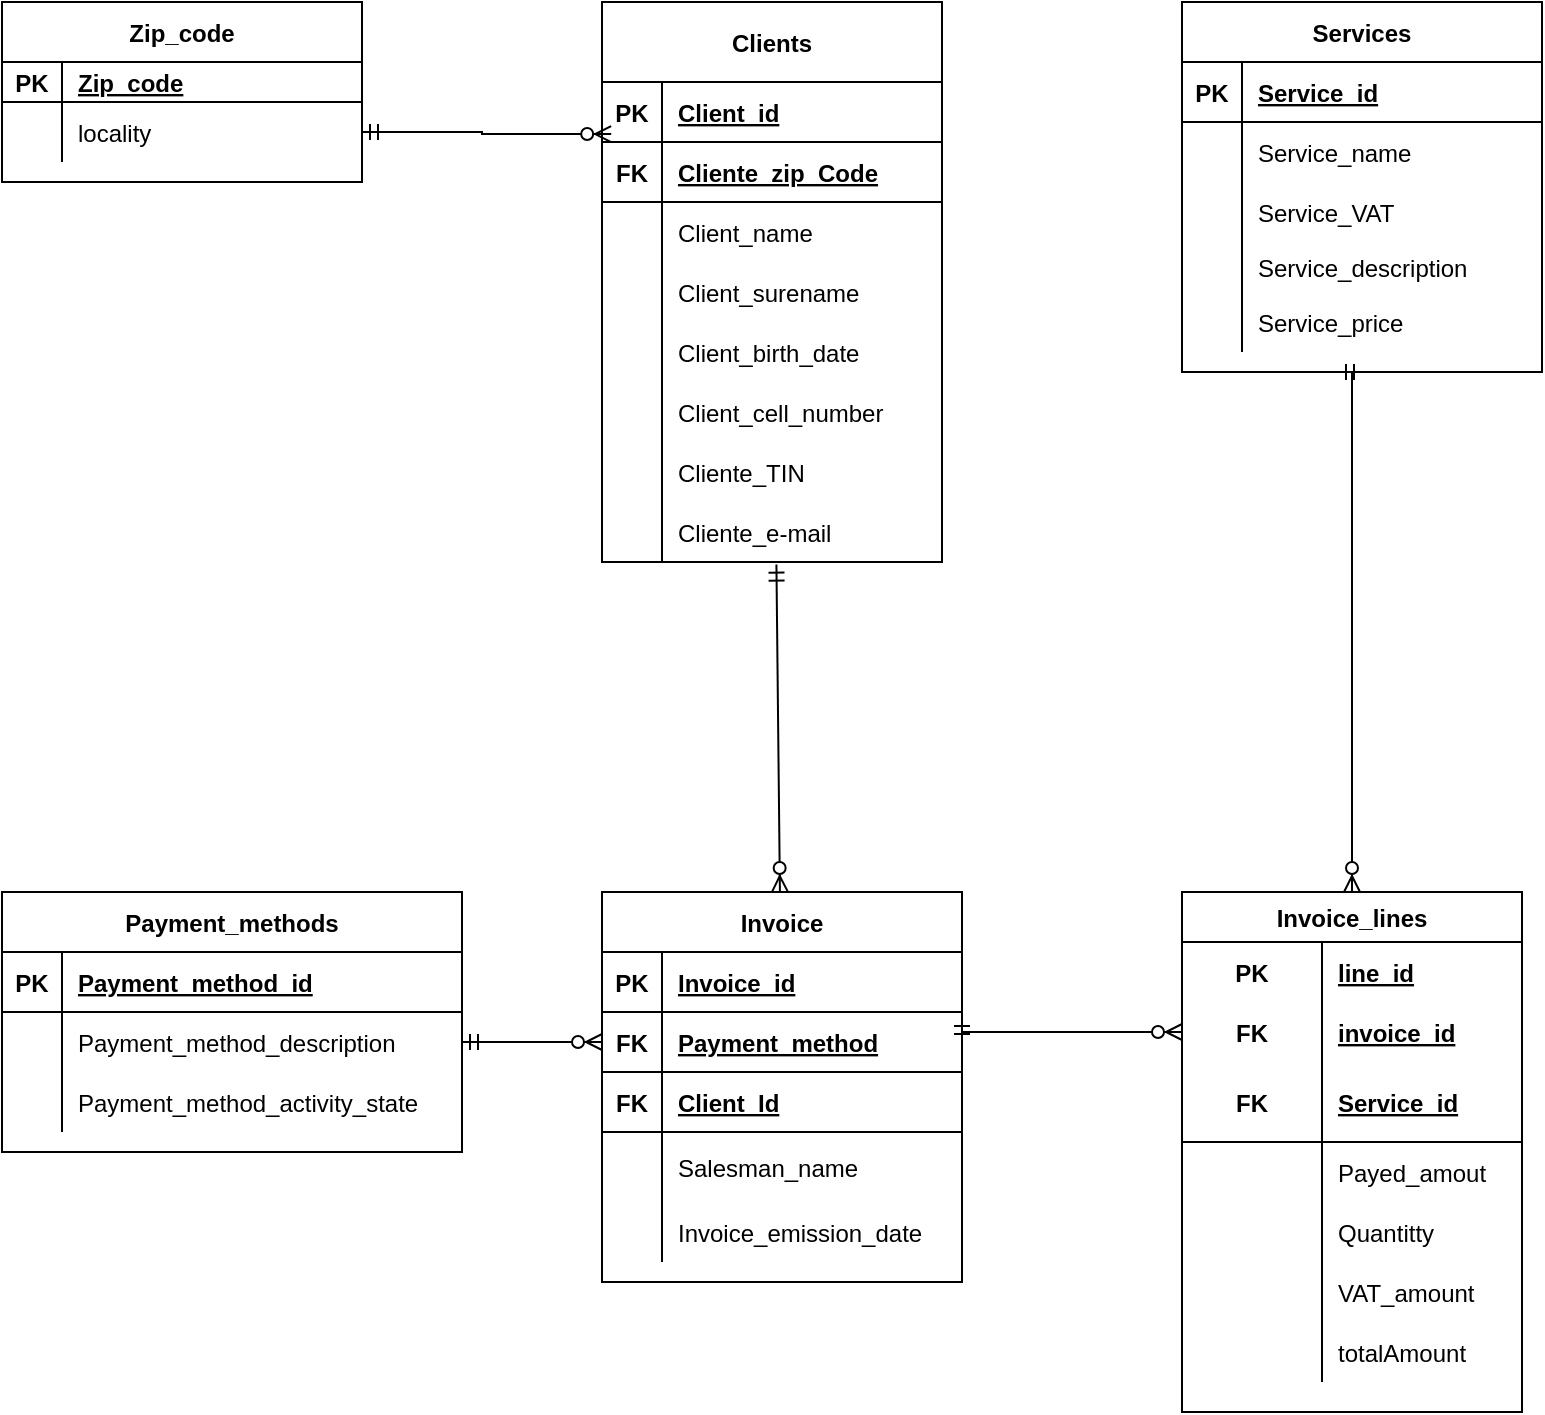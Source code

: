 <mxfile version="14.6.13" type="device"><diagram id="tO_nTmx-k1O7CQGjqqva" name="Page-1"><mxGraphModel dx="281" dy="1679" grid="1" gridSize="10" guides="1" tooltips="1" connect="1" arrows="1" fold="1" page="1" pageScale="1" pageWidth="827" pageHeight="1169" math="0" shadow="0"><root><mxCell id="0"/><mxCell id="1" parent="0"/><mxCell id="6o3teB17Q3w4qIQLG51Z-1" value="Clients" style="shape=table;startSize=40;container=1;collapsible=1;childLayout=tableLayout;fixedRows=1;rowLines=0;fontStyle=1;align=center;resizeLast=1;rounded=0;" parent="1" vertex="1"><mxGeometry x="1570" y="-280" width="170" height="280" as="geometry"/></mxCell><mxCell id="6o3teB17Q3w4qIQLG51Z-2" value="" style="shape=partialRectangle;collapsible=0;dropTarget=0;pointerEvents=0;fillColor=none;top=0;left=0;bottom=1;right=0;points=[[0,0.5],[1,0.5]];portConstraint=eastwest;rounded=1;" parent="6o3teB17Q3w4qIQLG51Z-1" vertex="1"><mxGeometry y="40" width="170" height="30" as="geometry"/></mxCell><mxCell id="6o3teB17Q3w4qIQLG51Z-3" value="PK" style="shape=partialRectangle;connectable=0;fillColor=none;top=0;left=0;bottom=0;right=0;fontStyle=1;overflow=hidden;rounded=1;" parent="6o3teB17Q3w4qIQLG51Z-2" vertex="1"><mxGeometry width="30" height="30" as="geometry"/></mxCell><mxCell id="6o3teB17Q3w4qIQLG51Z-4" value="Client_id" style="shape=partialRectangle;connectable=0;fillColor=none;top=0;left=0;bottom=0;right=0;align=left;spacingLeft=6;fontStyle=5;overflow=hidden;rounded=1;" parent="6o3teB17Q3w4qIQLG51Z-2" vertex="1"><mxGeometry x="30" width="140" height="30" as="geometry"/></mxCell><mxCell id="6o3teB17Q3w4qIQLG51Z-5" value="" style="shape=partialRectangle;collapsible=0;dropTarget=0;pointerEvents=0;fillColor=none;top=0;left=0;bottom=1;right=0;points=[[0,0.5],[1,0.5]];portConstraint=eastwest;rounded=1;" parent="6o3teB17Q3w4qIQLG51Z-1" vertex="1"><mxGeometry y="70" width="170" height="30" as="geometry"/></mxCell><mxCell id="6o3teB17Q3w4qIQLG51Z-6" value="FK" style="shape=partialRectangle;connectable=0;fillColor=none;top=0;left=0;bottom=0;right=0;fontStyle=1;overflow=hidden;rounded=1;" parent="6o3teB17Q3w4qIQLG51Z-5" vertex="1"><mxGeometry width="30" height="30" as="geometry"/></mxCell><mxCell id="6o3teB17Q3w4qIQLG51Z-7" value="Cliente_zip_Code" style="shape=partialRectangle;connectable=0;fillColor=none;top=0;left=0;bottom=0;right=0;align=left;spacingLeft=6;fontStyle=5;overflow=hidden;rounded=1;" parent="6o3teB17Q3w4qIQLG51Z-5" vertex="1"><mxGeometry x="30" width="140" height="30" as="geometry"/></mxCell><mxCell id="6o3teB17Q3w4qIQLG51Z-11" value="" style="shape=partialRectangle;collapsible=0;dropTarget=0;pointerEvents=0;fillColor=none;top=0;left=0;bottom=0;right=0;points=[[0,0.5],[1,0.5]];portConstraint=eastwest;rounded=1;" parent="6o3teB17Q3w4qIQLG51Z-1" vertex="1"><mxGeometry y="100" width="170" height="30" as="geometry"/></mxCell><mxCell id="6o3teB17Q3w4qIQLG51Z-12" value="" style="shape=partialRectangle;connectable=0;fillColor=none;top=0;left=0;bottom=0;right=0;editable=1;overflow=hidden;rounded=1;" parent="6o3teB17Q3w4qIQLG51Z-11" vertex="1"><mxGeometry width="30" height="30" as="geometry"/></mxCell><mxCell id="6o3teB17Q3w4qIQLG51Z-13" value="Client_name" style="shape=partialRectangle;connectable=0;fillColor=none;top=0;left=0;bottom=0;right=0;align=left;spacingLeft=6;overflow=hidden;rounded=1;" parent="6o3teB17Q3w4qIQLG51Z-11" vertex="1"><mxGeometry x="30" width="140" height="30" as="geometry"/></mxCell><mxCell id="6o3teB17Q3w4qIQLG51Z-45" value="" style="shape=partialRectangle;collapsible=0;dropTarget=0;pointerEvents=0;fillColor=none;top=0;left=0;bottom=0;right=0;points=[[0,0.5],[1,0.5]];portConstraint=eastwest;rounded=1;" parent="6o3teB17Q3w4qIQLG51Z-1" vertex="1"><mxGeometry y="130" width="170" height="30" as="geometry"/></mxCell><mxCell id="6o3teB17Q3w4qIQLG51Z-46" value="" style="shape=partialRectangle;connectable=0;fillColor=none;top=0;left=0;bottom=0;right=0;editable=1;overflow=hidden;rounded=1;" parent="6o3teB17Q3w4qIQLG51Z-45" vertex="1"><mxGeometry width="30" height="30" as="geometry"/></mxCell><mxCell id="6o3teB17Q3w4qIQLG51Z-47" value="Client_surename" style="shape=partialRectangle;connectable=0;fillColor=none;top=0;left=0;bottom=0;right=0;align=left;spacingLeft=6;overflow=hidden;rounded=1;" parent="6o3teB17Q3w4qIQLG51Z-45" vertex="1"><mxGeometry x="30" width="140" height="30" as="geometry"/></mxCell><mxCell id="6o3teB17Q3w4qIQLG51Z-14" value="" style="shape=partialRectangle;collapsible=0;dropTarget=0;pointerEvents=0;fillColor=none;top=0;left=0;bottom=0;right=0;points=[[0,0.5],[1,0.5]];portConstraint=eastwest;rounded=1;" parent="6o3teB17Q3w4qIQLG51Z-1" vertex="1"><mxGeometry y="160" width="170" height="30" as="geometry"/></mxCell><mxCell id="6o3teB17Q3w4qIQLG51Z-15" value="" style="shape=partialRectangle;connectable=0;fillColor=none;top=0;left=0;bottom=0;right=0;editable=1;overflow=hidden;rounded=1;" parent="6o3teB17Q3w4qIQLG51Z-14" vertex="1"><mxGeometry width="30" height="30" as="geometry"/></mxCell><mxCell id="6o3teB17Q3w4qIQLG51Z-16" value="Client_birth_date" style="shape=partialRectangle;connectable=0;fillColor=none;top=0;left=0;bottom=0;right=0;align=left;spacingLeft=6;overflow=hidden;rounded=1;" parent="6o3teB17Q3w4qIQLG51Z-14" vertex="1"><mxGeometry x="30" width="140" height="30" as="geometry"/></mxCell><mxCell id="6o3teB17Q3w4qIQLG51Z-17" value="" style="shape=partialRectangle;collapsible=0;dropTarget=0;pointerEvents=0;fillColor=none;top=0;left=0;bottom=0;right=0;points=[[0,0.5],[1,0.5]];portConstraint=eastwest;rounded=1;" parent="6o3teB17Q3w4qIQLG51Z-1" vertex="1"><mxGeometry y="190" width="170" height="30" as="geometry"/></mxCell><mxCell id="6o3teB17Q3w4qIQLG51Z-18" value="" style="shape=partialRectangle;connectable=0;fillColor=none;top=0;left=0;bottom=0;right=0;editable=1;overflow=hidden;rounded=1;" parent="6o3teB17Q3w4qIQLG51Z-17" vertex="1"><mxGeometry width="30" height="30" as="geometry"/></mxCell><mxCell id="6o3teB17Q3w4qIQLG51Z-19" value="Client_cell_number" style="shape=partialRectangle;connectable=0;fillColor=none;top=0;left=0;bottom=0;right=0;align=left;spacingLeft=6;overflow=hidden;rounded=1;" parent="6o3teB17Q3w4qIQLG51Z-17" vertex="1"><mxGeometry x="30" width="140" height="30" as="geometry"/></mxCell><mxCell id="6o3teB17Q3w4qIQLG51Z-20" value="" style="shape=partialRectangle;collapsible=0;dropTarget=0;pointerEvents=0;fillColor=none;top=0;left=0;bottom=0;right=0;points=[[0,0.5],[1,0.5]];portConstraint=eastwest;rounded=1;" parent="6o3teB17Q3w4qIQLG51Z-1" vertex="1"><mxGeometry y="220" width="170" height="30" as="geometry"/></mxCell><mxCell id="6o3teB17Q3w4qIQLG51Z-21" value="" style="shape=partialRectangle;connectable=0;fillColor=none;top=0;left=0;bottom=0;right=0;editable=1;overflow=hidden;rounded=1;" parent="6o3teB17Q3w4qIQLG51Z-20" vertex="1"><mxGeometry width="30" height="30" as="geometry"/></mxCell><mxCell id="6o3teB17Q3w4qIQLG51Z-22" value="Cliente_TIN" style="shape=partialRectangle;connectable=0;fillColor=none;top=0;left=0;bottom=0;right=0;align=left;spacingLeft=6;overflow=hidden;rounded=1;" parent="6o3teB17Q3w4qIQLG51Z-20" vertex="1"><mxGeometry x="30" width="140" height="30" as="geometry"/></mxCell><mxCell id="6o3teB17Q3w4qIQLG51Z-23" value="" style="shape=partialRectangle;collapsible=0;dropTarget=0;pointerEvents=0;fillColor=none;top=0;left=0;bottom=0;right=0;points=[[0,0.5],[1,0.5]];portConstraint=eastwest;rounded=1;" parent="6o3teB17Q3w4qIQLG51Z-1" vertex="1"><mxGeometry y="250" width="170" height="30" as="geometry"/></mxCell><mxCell id="6o3teB17Q3w4qIQLG51Z-24" value="" style="shape=partialRectangle;connectable=0;fillColor=none;top=0;left=0;bottom=0;right=0;editable=1;overflow=hidden;rounded=1;" parent="6o3teB17Q3w4qIQLG51Z-23" vertex="1"><mxGeometry width="30" height="30" as="geometry"/></mxCell><mxCell id="6o3teB17Q3w4qIQLG51Z-25" value="Cliente_e-mail" style="shape=partialRectangle;connectable=0;fillColor=none;top=0;left=0;bottom=0;right=0;align=left;spacingLeft=6;overflow=hidden;rounded=1;" parent="6o3teB17Q3w4qIQLG51Z-23" vertex="1"><mxGeometry x="30" width="140" height="30" as="geometry"/></mxCell><mxCell id="6o3teB17Q3w4qIQLG51Z-38" value="Zip_code" style="shape=table;startSize=30;container=1;collapsible=1;childLayout=tableLayout;fixedRows=1;rowLines=0;fontStyle=1;align=center;resizeLast=1;rounded=0;" parent="1" vertex="1"><mxGeometry x="1270" y="-280" width="180" height="90" as="geometry"/></mxCell><mxCell id="6o3teB17Q3w4qIQLG51Z-39" value="" style="shape=partialRectangle;collapsible=0;dropTarget=0;pointerEvents=0;fillColor=none;top=0;left=0;bottom=1;right=0;points=[[0,0.5],[1,0.5]];portConstraint=eastwest;rounded=1;" parent="6o3teB17Q3w4qIQLG51Z-38" vertex="1"><mxGeometry y="30" width="180" height="20" as="geometry"/></mxCell><mxCell id="6o3teB17Q3w4qIQLG51Z-40" value="PK" style="shape=partialRectangle;connectable=0;fillColor=none;top=0;left=0;bottom=0;right=0;fontStyle=1;overflow=hidden;rounded=1;" parent="6o3teB17Q3w4qIQLG51Z-39" vertex="1"><mxGeometry width="30" height="20" as="geometry"/></mxCell><mxCell id="6o3teB17Q3w4qIQLG51Z-41" value="Zip_code" style="shape=partialRectangle;connectable=0;fillColor=none;top=0;left=0;bottom=0;right=0;align=left;spacingLeft=6;fontStyle=5;overflow=hidden;rounded=1;" parent="6o3teB17Q3w4qIQLG51Z-39" vertex="1"><mxGeometry x="30" width="150" height="20" as="geometry"/></mxCell><mxCell id="6o3teB17Q3w4qIQLG51Z-42" value="" style="shape=partialRectangle;collapsible=0;dropTarget=0;pointerEvents=0;fillColor=none;top=0;left=0;bottom=0;right=0;points=[[0,0.5],[1,0.5]];portConstraint=eastwest;rounded=1;" parent="6o3teB17Q3w4qIQLG51Z-38" vertex="1"><mxGeometry y="50" width="180" height="30" as="geometry"/></mxCell><mxCell id="6o3teB17Q3w4qIQLG51Z-43" value="" style="shape=partialRectangle;connectable=0;fillColor=none;top=0;left=0;bottom=0;right=0;editable=1;overflow=hidden;rounded=1;" parent="6o3teB17Q3w4qIQLG51Z-42" vertex="1"><mxGeometry width="30" height="30" as="geometry"/></mxCell><mxCell id="6o3teB17Q3w4qIQLG51Z-44" value="locality" style="shape=partialRectangle;connectable=0;fillColor=none;top=0;left=0;bottom=0;right=0;align=left;spacingLeft=6;overflow=hidden;rounded=1;" parent="6o3teB17Q3w4qIQLG51Z-42" vertex="1"><mxGeometry x="30" width="150" height="30" as="geometry"/></mxCell><mxCell id="f2vMWvx6KfP9TCCzXyBc-3" style="edgeStyle=orthogonalEdgeStyle;rounded=0;orthogonalLoop=1;jettySize=auto;html=1;exitX=0.5;exitY=1;exitDx=0;exitDy=0;entryX=0.5;entryY=0;entryDx=0;entryDy=0;startArrow=ERmandOne;startFill=0;endArrow=ERzeroToMany;endFill=1;" parent="1" source="6o3teB17Q3w4qIQLG51Z-49" target="ccriYaB1FOsIEzrO6oH7-1" edge="1"><mxGeometry relative="1" as="geometry"><Array as="points"><mxPoint x="1945" y="-95"/></Array></mxGeometry></mxCell><mxCell id="6o3teB17Q3w4qIQLG51Z-49" value="Services" style="shape=table;startSize=30;container=1;collapsible=1;childLayout=tableLayout;fixedRows=1;rowLines=0;fontStyle=1;align=center;resizeLast=1;" parent="1" vertex="1"><mxGeometry x="1860" y="-280" width="180" height="185" as="geometry"/></mxCell><mxCell id="NzvG9gcflUQy5d-GWImI-35" value="" style="shape=partialRectangle;collapsible=0;dropTarget=0;pointerEvents=0;fillColor=none;top=0;left=0;bottom=1;right=0;points=[[0,0.5],[1,0.5]];portConstraint=eastwest;" parent="6o3teB17Q3w4qIQLG51Z-49" vertex="1"><mxGeometry y="30" width="180" height="30" as="geometry"/></mxCell><mxCell id="NzvG9gcflUQy5d-GWImI-36" value="PK" style="shape=partialRectangle;connectable=0;fillColor=none;top=0;left=0;bottom=0;right=0;fontStyle=1;overflow=hidden;" parent="NzvG9gcflUQy5d-GWImI-35" vertex="1"><mxGeometry width="30" height="30" as="geometry"/></mxCell><mxCell id="NzvG9gcflUQy5d-GWImI-37" value="Service_id" style="shape=partialRectangle;connectable=0;fillColor=none;top=0;left=0;bottom=0;right=0;align=left;spacingLeft=6;fontStyle=5;overflow=hidden;" parent="NzvG9gcflUQy5d-GWImI-35" vertex="1"><mxGeometry x="30" width="150" height="30" as="geometry"/></mxCell><mxCell id="6o3teB17Q3w4qIQLG51Z-53" value="" style="shape=partialRectangle;collapsible=0;dropTarget=0;pointerEvents=0;fillColor=none;top=0;left=0;bottom=0;right=0;points=[[0,0.5],[1,0.5]];portConstraint=eastwest;" parent="6o3teB17Q3w4qIQLG51Z-49" vertex="1"><mxGeometry y="60" width="180" height="30" as="geometry"/></mxCell><mxCell id="6o3teB17Q3w4qIQLG51Z-54" value="" style="shape=partialRectangle;connectable=0;fillColor=none;top=0;left=0;bottom=0;right=0;editable=1;overflow=hidden;" parent="6o3teB17Q3w4qIQLG51Z-53" vertex="1"><mxGeometry width="30" height="30" as="geometry"/></mxCell><mxCell id="6o3teB17Q3w4qIQLG51Z-55" value="Service_name" style="shape=partialRectangle;connectable=0;fillColor=none;top=0;left=0;bottom=0;right=0;align=left;spacingLeft=6;overflow=hidden;" parent="6o3teB17Q3w4qIQLG51Z-53" vertex="1"><mxGeometry x="30" width="150" height="30" as="geometry"/></mxCell><mxCell id="6o3teB17Q3w4qIQLG51Z-56" value="" style="shape=partialRectangle;collapsible=0;dropTarget=0;pointerEvents=0;fillColor=none;top=0;left=0;bottom=0;right=0;points=[[0,0.5],[1,0.5]];portConstraint=eastwest;" parent="6o3teB17Q3w4qIQLG51Z-49" vertex="1"><mxGeometry y="90" width="180" height="30" as="geometry"/></mxCell><mxCell id="6o3teB17Q3w4qIQLG51Z-57" value="" style="shape=partialRectangle;connectable=0;fillColor=none;top=0;left=0;bottom=0;right=0;editable=1;overflow=hidden;" parent="6o3teB17Q3w4qIQLG51Z-56" vertex="1"><mxGeometry width="30" height="30" as="geometry"/></mxCell><mxCell id="6o3teB17Q3w4qIQLG51Z-58" value="Service_VAT" style="shape=partialRectangle;connectable=0;fillColor=none;top=0;left=0;bottom=0;right=0;align=left;spacingLeft=6;overflow=hidden;" parent="6o3teB17Q3w4qIQLG51Z-56" vertex="1"><mxGeometry x="30" width="150" height="30" as="geometry"/></mxCell><mxCell id="NzvG9gcflUQy5d-GWImI-47" value="" style="shape=partialRectangle;collapsible=0;dropTarget=0;pointerEvents=0;fillColor=none;top=0;left=0;bottom=0;right=0;points=[[0,0.5],[1,0.5]];portConstraint=eastwest;" parent="6o3teB17Q3w4qIQLG51Z-49" vertex="1"><mxGeometry y="120" width="180" height="25" as="geometry"/></mxCell><mxCell id="NzvG9gcflUQy5d-GWImI-48" value="" style="shape=partialRectangle;connectable=0;fillColor=none;top=0;left=0;bottom=0;right=0;editable=1;overflow=hidden;" parent="NzvG9gcflUQy5d-GWImI-47" vertex="1"><mxGeometry width="30" height="25" as="geometry"/></mxCell><mxCell id="NzvG9gcflUQy5d-GWImI-49" value="Service_description" style="shape=partialRectangle;connectable=0;fillColor=none;top=0;left=0;bottom=0;right=0;align=left;spacingLeft=6;overflow=hidden;" parent="NzvG9gcflUQy5d-GWImI-47" vertex="1"><mxGeometry x="30" width="150" height="25" as="geometry"/></mxCell><mxCell id="m0qRei9Fl5E44rNCyq5h-29" value="" style="shape=partialRectangle;collapsible=0;dropTarget=0;pointerEvents=0;fillColor=none;top=0;left=0;bottom=0;right=0;points=[[0,0.5],[1,0.5]];portConstraint=eastwest;" parent="6o3teB17Q3w4qIQLG51Z-49" vertex="1"><mxGeometry y="145" width="180" height="30" as="geometry"/></mxCell><mxCell id="m0qRei9Fl5E44rNCyq5h-30" value="" style="shape=partialRectangle;connectable=0;fillColor=none;top=0;left=0;bottom=0;right=0;editable=1;overflow=hidden;" parent="m0qRei9Fl5E44rNCyq5h-29" vertex="1"><mxGeometry width="30" height="30" as="geometry"/></mxCell><mxCell id="m0qRei9Fl5E44rNCyq5h-31" value="Service_price" style="shape=partialRectangle;connectable=0;fillColor=none;top=0;left=0;bottom=0;right=0;align=left;spacingLeft=6;overflow=hidden;" parent="m0qRei9Fl5E44rNCyq5h-29" vertex="1"><mxGeometry x="30" width="150" height="30" as="geometry"/></mxCell><mxCell id="6o3teB17Q3w4qIQLG51Z-78" value="Payment_methods" style="shape=table;startSize=30;container=1;collapsible=1;childLayout=tableLayout;fixedRows=1;rowLines=0;fontStyle=1;align=center;resizeLast=1;" parent="1" vertex="1"><mxGeometry x="1270" y="165" width="230" height="130" as="geometry"/></mxCell><mxCell id="6o3teB17Q3w4qIQLG51Z-79" value="" style="shape=partialRectangle;collapsible=0;dropTarget=0;pointerEvents=0;fillColor=none;top=0;left=0;bottom=1;right=0;points=[[0,0.5],[1,0.5]];portConstraint=eastwest;" parent="6o3teB17Q3w4qIQLG51Z-78" vertex="1"><mxGeometry y="30" width="230" height="30" as="geometry"/></mxCell><mxCell id="6o3teB17Q3w4qIQLG51Z-80" value="PK" style="shape=partialRectangle;connectable=0;fillColor=none;top=0;left=0;bottom=0;right=0;fontStyle=1;overflow=hidden;" parent="6o3teB17Q3w4qIQLG51Z-79" vertex="1"><mxGeometry width="30" height="30" as="geometry"/></mxCell><mxCell id="6o3teB17Q3w4qIQLG51Z-81" value="Payment_method_id" style="shape=partialRectangle;connectable=0;fillColor=none;top=0;left=0;bottom=0;right=0;align=left;spacingLeft=6;fontStyle=5;overflow=hidden;" parent="6o3teB17Q3w4qIQLG51Z-79" vertex="1"><mxGeometry x="30" width="200" height="30" as="geometry"/></mxCell><mxCell id="6o3teB17Q3w4qIQLG51Z-85" value="" style="shape=partialRectangle;collapsible=0;dropTarget=0;pointerEvents=0;fillColor=none;top=0;left=0;bottom=0;right=0;points=[[0,0.5],[1,0.5]];portConstraint=eastwest;" parent="6o3teB17Q3w4qIQLG51Z-78" vertex="1"><mxGeometry y="60" width="230" height="30" as="geometry"/></mxCell><mxCell id="6o3teB17Q3w4qIQLG51Z-86" value="" style="shape=partialRectangle;connectable=0;fillColor=none;top=0;left=0;bottom=0;right=0;editable=1;overflow=hidden;" parent="6o3teB17Q3w4qIQLG51Z-85" vertex="1"><mxGeometry width="30" height="30" as="geometry"/></mxCell><mxCell id="6o3teB17Q3w4qIQLG51Z-87" value="Payment_method_description" style="shape=partialRectangle;connectable=0;fillColor=none;top=0;left=0;bottom=0;right=0;align=left;spacingLeft=6;overflow=hidden;" parent="6o3teB17Q3w4qIQLG51Z-85" vertex="1"><mxGeometry x="30" width="200" height="30" as="geometry"/></mxCell><mxCell id="6o3teB17Q3w4qIQLG51Z-88" value="" style="shape=partialRectangle;collapsible=0;dropTarget=0;pointerEvents=0;fillColor=none;top=0;left=0;bottom=0;right=0;points=[[0,0.5],[1,0.5]];portConstraint=eastwest;" parent="6o3teB17Q3w4qIQLG51Z-78" vertex="1"><mxGeometry y="90" width="230" height="30" as="geometry"/></mxCell><mxCell id="6o3teB17Q3w4qIQLG51Z-89" value="" style="shape=partialRectangle;connectable=0;fillColor=none;top=0;left=0;bottom=0;right=0;editable=1;overflow=hidden;" parent="6o3teB17Q3w4qIQLG51Z-88" vertex="1"><mxGeometry width="30" height="30" as="geometry"/></mxCell><mxCell id="6o3teB17Q3w4qIQLG51Z-90" value="Payment_method_activity_state" style="shape=partialRectangle;connectable=0;fillColor=none;top=0;left=0;bottom=0;right=0;align=left;spacingLeft=6;overflow=hidden;" parent="6o3teB17Q3w4qIQLG51Z-88" vertex="1"><mxGeometry x="30" width="200" height="30" as="geometry"/></mxCell><mxCell id="ccriYaB1FOsIEzrO6oH7-16" style="edgeStyle=none;rounded=0;orthogonalLoop=1;jettySize=auto;html=1;startArrow=ERzeroToMany;startFill=1;endArrow=ERmandOne;endFill=0;entryX=0.513;entryY=1.043;entryDx=0;entryDy=0;entryPerimeter=0;" parent="1" source="6o3teB17Q3w4qIQLG51Z-91" target="6o3teB17Q3w4qIQLG51Z-23" edge="1"><mxGeometry relative="1" as="geometry"><mxPoint x="1660" y="20" as="targetPoint"/><mxPoint x="1662" y="150" as="sourcePoint"/></mxGeometry></mxCell><mxCell id="6o3teB17Q3w4qIQLG51Z-91" value="Invoice" style="shape=table;startSize=30;container=1;collapsible=1;childLayout=tableLayout;fixedRows=1;rowLines=0;fontStyle=1;align=center;resizeLast=1;rounded=0;sketch=0;" parent="1" vertex="1"><mxGeometry x="1570" y="165" width="180" height="195" as="geometry"/></mxCell><mxCell id="NzvG9gcflUQy5d-GWImI-38" value="" style="shape=partialRectangle;collapsible=0;dropTarget=0;pointerEvents=0;fillColor=none;top=0;left=0;bottom=1;right=0;points=[[0,0.5],[1,0.5]];portConstraint=eastwest;" parent="6o3teB17Q3w4qIQLG51Z-91" vertex="1"><mxGeometry y="30" width="180" height="30" as="geometry"/></mxCell><mxCell id="NzvG9gcflUQy5d-GWImI-39" value="PK" style="shape=partialRectangle;connectable=0;fillColor=none;top=0;left=0;bottom=0;right=0;fontStyle=1;overflow=hidden;" parent="NzvG9gcflUQy5d-GWImI-38" vertex="1"><mxGeometry width="30" height="30" as="geometry"/></mxCell><mxCell id="NzvG9gcflUQy5d-GWImI-40" value="Invoice_id" style="shape=partialRectangle;connectable=0;fillColor=none;top=0;left=0;bottom=0;right=0;align=left;spacingLeft=6;fontStyle=5;overflow=hidden;" parent="NzvG9gcflUQy5d-GWImI-38" vertex="1"><mxGeometry x="30" width="150" height="30" as="geometry"/></mxCell><mxCell id="6o3teB17Q3w4qIQLG51Z-184" value="" style="shape=partialRectangle;collapsible=0;dropTarget=0;pointerEvents=0;fillColor=none;top=0;left=0;bottom=1;right=0;points=[[0,0.5],[1,0.5]];portConstraint=eastwest;" parent="6o3teB17Q3w4qIQLG51Z-91" vertex="1"><mxGeometry y="60" width="180" height="30" as="geometry"/></mxCell><mxCell id="6o3teB17Q3w4qIQLG51Z-185" value="FK" style="shape=partialRectangle;connectable=0;fillColor=none;top=0;left=0;bottom=0;right=0;fontStyle=1;overflow=hidden;" parent="6o3teB17Q3w4qIQLG51Z-184" vertex="1"><mxGeometry width="30" height="30" as="geometry"/></mxCell><mxCell id="6o3teB17Q3w4qIQLG51Z-186" value="Payment_method" style="shape=partialRectangle;connectable=0;fillColor=none;top=0;left=0;bottom=0;right=0;align=left;spacingLeft=6;fontStyle=5;overflow=hidden;" parent="6o3teB17Q3w4qIQLG51Z-184" vertex="1"><mxGeometry x="30" width="150" height="30" as="geometry"/></mxCell><mxCell id="m0qRei9Fl5E44rNCyq5h-3" value="" style="shape=partialRectangle;collapsible=0;dropTarget=0;pointerEvents=0;fillColor=none;top=0;left=0;bottom=1;right=0;points=[[0,0.5],[1,0.5]];portConstraint=eastwest;" parent="6o3teB17Q3w4qIQLG51Z-91" vertex="1"><mxGeometry y="90" width="180" height="30" as="geometry"/></mxCell><mxCell id="m0qRei9Fl5E44rNCyq5h-4" value="FK" style="shape=partialRectangle;connectable=0;fillColor=none;top=0;left=0;bottom=0;right=0;fontStyle=1;overflow=hidden;" parent="m0qRei9Fl5E44rNCyq5h-3" vertex="1"><mxGeometry width="30" height="30" as="geometry"/></mxCell><mxCell id="m0qRei9Fl5E44rNCyq5h-5" value="Client_Id" style="shape=partialRectangle;connectable=0;fillColor=none;top=0;left=0;bottom=0;right=0;align=left;spacingLeft=6;fontStyle=5;overflow=hidden;" parent="m0qRei9Fl5E44rNCyq5h-3" vertex="1"><mxGeometry x="30" width="150" height="30" as="geometry"/></mxCell><mxCell id="6o3teB17Q3w4qIQLG51Z-95" value="" style="shape=partialRectangle;collapsible=0;dropTarget=0;pointerEvents=0;fillColor=none;top=0;left=0;bottom=0;right=0;points=[[0,0.5],[1,0.5]];portConstraint=eastwest;" parent="6o3teB17Q3w4qIQLG51Z-91" vertex="1"><mxGeometry y="120" width="180" height="35" as="geometry"/></mxCell><mxCell id="6o3teB17Q3w4qIQLG51Z-96" value="" style="shape=partialRectangle;connectable=0;fillColor=none;top=0;left=0;bottom=0;right=0;editable=1;overflow=hidden;" parent="6o3teB17Q3w4qIQLG51Z-95" vertex="1"><mxGeometry width="30" height="35" as="geometry"/></mxCell><mxCell id="6o3teB17Q3w4qIQLG51Z-97" value="Salesman_name" style="shape=partialRectangle;connectable=0;fillColor=none;top=0;left=0;bottom=0;right=0;align=left;spacingLeft=6;overflow=hidden;" parent="6o3teB17Q3w4qIQLG51Z-95" vertex="1"><mxGeometry x="30" width="150" height="35" as="geometry"/></mxCell><mxCell id="m0qRei9Fl5E44rNCyq5h-74" value="" style="shape=partialRectangle;collapsible=0;dropTarget=0;pointerEvents=0;fillColor=none;top=0;left=0;bottom=0;right=0;points=[[0,0.5],[1,0.5]];portConstraint=eastwest;" parent="6o3teB17Q3w4qIQLG51Z-91" vertex="1"><mxGeometry y="155" width="180" height="30" as="geometry"/></mxCell><mxCell id="m0qRei9Fl5E44rNCyq5h-75" value="" style="shape=partialRectangle;connectable=0;fillColor=none;top=0;left=0;bottom=0;right=0;editable=1;overflow=hidden;" parent="m0qRei9Fl5E44rNCyq5h-74" vertex="1"><mxGeometry width="30" height="30" as="geometry"/></mxCell><mxCell id="m0qRei9Fl5E44rNCyq5h-76" value="Invoice_emission_date" style="shape=partialRectangle;connectable=0;fillColor=none;top=0;left=0;bottom=0;right=0;align=left;spacingLeft=6;overflow=hidden;" parent="m0qRei9Fl5E44rNCyq5h-74" vertex="1"><mxGeometry x="30" width="150" height="30" as="geometry"/></mxCell><mxCell id="ccriYaB1FOsIEzrO6oH7-1" value="Invoice_lines" style="shape=table;startSize=25;container=1;collapsible=1;childLayout=tableLayout;fixedRows=1;rowLines=0;fontStyle=1;align=center;resizeLast=1;" parent="1" vertex="1"><mxGeometry x="1860" y="165" width="170" height="260" as="geometry"/></mxCell><mxCell id="A9jqoFsb1gLgCRCn_9BD-5" value="" style="shape=partialRectangle;collapsible=0;dropTarget=0;pointerEvents=0;fillColor=none;top=0;left=0;bottom=0;right=0;points=[[0,0.5],[1,0.5]];portConstraint=eastwest;" parent="ccriYaB1FOsIEzrO6oH7-1" vertex="1"><mxGeometry y="25" width="170" height="30" as="geometry"/></mxCell><mxCell id="A9jqoFsb1gLgCRCn_9BD-6" value="PK" style="shape=partialRectangle;connectable=0;fillColor=none;top=0;left=0;bottom=0;right=0;fontStyle=1;overflow=hidden;" parent="A9jqoFsb1gLgCRCn_9BD-5" vertex="1"><mxGeometry width="70" height="30" as="geometry"/></mxCell><mxCell id="A9jqoFsb1gLgCRCn_9BD-7" value="line_id" style="shape=partialRectangle;connectable=0;fillColor=none;top=0;left=0;bottom=0;right=0;align=left;spacingLeft=6;fontStyle=5;overflow=hidden;" parent="A9jqoFsb1gLgCRCn_9BD-5" vertex="1"><mxGeometry x="70" width="100" height="30" as="geometry"/></mxCell><mxCell id="ccriYaB1FOsIEzrO6oH7-2" value="" style="shape=partialRectangle;collapsible=0;dropTarget=0;pointerEvents=0;fillColor=none;top=0;left=0;bottom=0;right=0;points=[[0,0.5],[1,0.5]];portConstraint=eastwest;" parent="ccriYaB1FOsIEzrO6oH7-1" vertex="1"><mxGeometry y="55" width="170" height="30" as="geometry"/></mxCell><mxCell id="ccriYaB1FOsIEzrO6oH7-3" value="FK" style="shape=partialRectangle;connectable=0;fillColor=none;top=0;left=0;bottom=0;right=0;fontStyle=1;overflow=hidden;" parent="ccriYaB1FOsIEzrO6oH7-2" vertex="1"><mxGeometry width="70" height="30" as="geometry"/></mxCell><mxCell id="ccriYaB1FOsIEzrO6oH7-4" value="invoice_id" style="shape=partialRectangle;connectable=0;fillColor=none;top=0;left=0;bottom=0;right=0;align=left;spacingLeft=6;fontStyle=5;overflow=hidden;" parent="ccriYaB1FOsIEzrO6oH7-2" vertex="1"><mxGeometry x="70" width="100" height="30" as="geometry"/></mxCell><mxCell id="ccriYaB1FOsIEzrO6oH7-5" value="" style="shape=partialRectangle;collapsible=0;dropTarget=0;pointerEvents=0;fillColor=none;top=0;left=0;bottom=1;right=0;points=[[0,0.5],[1,0.5]];portConstraint=eastwest;" parent="ccriYaB1FOsIEzrO6oH7-1" vertex="1"><mxGeometry y="85" width="170" height="40" as="geometry"/></mxCell><mxCell id="ccriYaB1FOsIEzrO6oH7-6" value="FK" style="shape=partialRectangle;connectable=0;fillColor=none;top=0;left=0;bottom=0;right=0;fontStyle=1;overflow=hidden;" parent="ccriYaB1FOsIEzrO6oH7-5" vertex="1"><mxGeometry width="70" height="40" as="geometry"/></mxCell><mxCell id="ccriYaB1FOsIEzrO6oH7-7" value="Service_id" style="shape=partialRectangle;connectable=0;fillColor=none;top=0;left=0;bottom=0;right=0;align=left;spacingLeft=6;fontStyle=5;overflow=hidden;" parent="ccriYaB1FOsIEzrO6oH7-5" vertex="1"><mxGeometry x="70" width="100" height="40" as="geometry"/></mxCell><mxCell id="m0qRei9Fl5E44rNCyq5h-23" value="" style="shape=partialRectangle;collapsible=0;dropTarget=0;pointerEvents=0;fillColor=none;top=0;left=0;bottom=0;right=0;points=[[0,0.5],[1,0.5]];portConstraint=eastwest;" parent="ccriYaB1FOsIEzrO6oH7-1" vertex="1"><mxGeometry y="125" width="170" height="30" as="geometry"/></mxCell><mxCell id="m0qRei9Fl5E44rNCyq5h-24" value="" style="shape=partialRectangle;connectable=0;fillColor=none;top=0;left=0;bottom=0;right=0;editable=1;overflow=hidden;" parent="m0qRei9Fl5E44rNCyq5h-23" vertex="1"><mxGeometry width="70" height="30" as="geometry"/></mxCell><mxCell id="m0qRei9Fl5E44rNCyq5h-25" value="Payed_amout" style="shape=partialRectangle;connectable=0;fillColor=none;top=0;left=0;bottom=0;right=0;align=left;spacingLeft=6;overflow=hidden;" parent="m0qRei9Fl5E44rNCyq5h-23" vertex="1"><mxGeometry x="70" width="100" height="30" as="geometry"/></mxCell><mxCell id="A9jqoFsb1gLgCRCn_9BD-11" value="" style="shape=partialRectangle;collapsible=0;dropTarget=0;pointerEvents=0;fillColor=none;top=0;left=0;bottom=0;right=0;points=[[0,0.5],[1,0.5]];portConstraint=eastwest;" parent="ccriYaB1FOsIEzrO6oH7-1" vertex="1"><mxGeometry y="155" width="170" height="30" as="geometry"/></mxCell><mxCell id="A9jqoFsb1gLgCRCn_9BD-12" value="" style="shape=partialRectangle;connectable=0;fillColor=none;top=0;left=0;bottom=0;right=0;editable=1;overflow=hidden;" parent="A9jqoFsb1gLgCRCn_9BD-11" vertex="1"><mxGeometry width="70" height="30" as="geometry"/></mxCell><mxCell id="A9jqoFsb1gLgCRCn_9BD-13" value="Quantitty" style="shape=partialRectangle;connectable=0;fillColor=none;top=0;left=0;bottom=0;right=0;align=left;spacingLeft=6;overflow=hidden;" parent="A9jqoFsb1gLgCRCn_9BD-11" vertex="1"><mxGeometry x="70" width="100" height="30" as="geometry"/></mxCell><mxCell id="BmAyyjX4D9KN0lNS0BNL-1" value="" style="shape=partialRectangle;collapsible=0;dropTarget=0;pointerEvents=0;fillColor=none;top=0;left=0;bottom=0;right=0;points=[[0,0.5],[1,0.5]];portConstraint=eastwest;" parent="ccriYaB1FOsIEzrO6oH7-1" vertex="1"><mxGeometry y="185" width="170" height="30" as="geometry"/></mxCell><mxCell id="BmAyyjX4D9KN0lNS0BNL-2" value="" style="shape=partialRectangle;connectable=0;fillColor=none;top=0;left=0;bottom=0;right=0;editable=1;overflow=hidden;" parent="BmAyyjX4D9KN0lNS0BNL-1" vertex="1"><mxGeometry width="70" height="30" as="geometry"/></mxCell><mxCell id="BmAyyjX4D9KN0lNS0BNL-3" value="VAT_amount" style="shape=partialRectangle;connectable=0;fillColor=none;top=0;left=0;bottom=0;right=0;align=left;spacingLeft=6;overflow=hidden;" parent="BmAyyjX4D9KN0lNS0BNL-1" vertex="1"><mxGeometry x="70" width="100" height="30" as="geometry"/></mxCell><mxCell id="BmAyyjX4D9KN0lNS0BNL-4" value="" style="shape=partialRectangle;collapsible=0;dropTarget=0;pointerEvents=0;fillColor=none;top=0;left=0;bottom=0;right=0;points=[[0,0.5],[1,0.5]];portConstraint=eastwest;" parent="ccriYaB1FOsIEzrO6oH7-1" vertex="1"><mxGeometry y="215" width="170" height="30" as="geometry"/></mxCell><mxCell id="BmAyyjX4D9KN0lNS0BNL-5" value="" style="shape=partialRectangle;connectable=0;fillColor=none;top=0;left=0;bottom=0;right=0;editable=1;overflow=hidden;" parent="BmAyyjX4D9KN0lNS0BNL-4" vertex="1"><mxGeometry width="70" height="30" as="geometry"/></mxCell><mxCell id="BmAyyjX4D9KN0lNS0BNL-6" value="totalAmount" style="shape=partialRectangle;connectable=0;fillColor=none;top=0;left=0;bottom=0;right=0;align=left;spacingLeft=6;overflow=hidden;" parent="BmAyyjX4D9KN0lNS0BNL-4" vertex="1"><mxGeometry x="70" width="100" height="30" as="geometry"/></mxCell><mxCell id="f2vMWvx6KfP9TCCzXyBc-1" style="edgeStyle=orthogonalEdgeStyle;rounded=0;orthogonalLoop=1;jettySize=auto;html=1;exitX=1;exitY=0.5;exitDx=0;exitDy=0;entryX=0;entryY=0.5;entryDx=0;entryDy=0;endArrow=ERzeroToMany;endFill=1;startArrow=ERmandOne;startFill=0;" parent="1" source="6o3teB17Q3w4qIQLG51Z-85" target="6o3teB17Q3w4qIQLG51Z-184" edge="1"><mxGeometry relative="1" as="geometry"/></mxCell><mxCell id="f2vMWvx6KfP9TCCzXyBc-7" style="edgeStyle=orthogonalEdgeStyle;rounded=0;orthogonalLoop=1;jettySize=auto;html=1;exitX=1;exitY=0.5;exitDx=0;exitDy=0;entryX=0;entryY=0.5;entryDx=0;entryDy=0;startArrow=ERmandOne;startFill=0;endArrow=ERzeroToMany;endFill=1;" parent="1" source="6o3teB17Q3w4qIQLG51Z-184" target="ccriYaB1FOsIEzrO6oH7-2" edge="1"><mxGeometry relative="1" as="geometry"><Array as="points"><mxPoint x="1750" y="235"/></Array></mxGeometry></mxCell><mxCell id="f2vMWvx6KfP9TCCzXyBc-9" style="edgeStyle=orthogonalEdgeStyle;rounded=0;orthogonalLoop=1;jettySize=auto;html=1;exitX=1;exitY=0.5;exitDx=0;exitDy=0;entryX=0.027;entryY=0.867;entryDx=0;entryDy=0;entryPerimeter=0;startArrow=ERmandOne;startFill=0;endArrow=ERzeroToMany;endFill=1;" parent="1" source="6o3teB17Q3w4qIQLG51Z-42" target="6o3teB17Q3w4qIQLG51Z-2" edge="1"><mxGeometry relative="1" as="geometry"/></mxCell></root></mxGraphModel></diagram></mxfile>